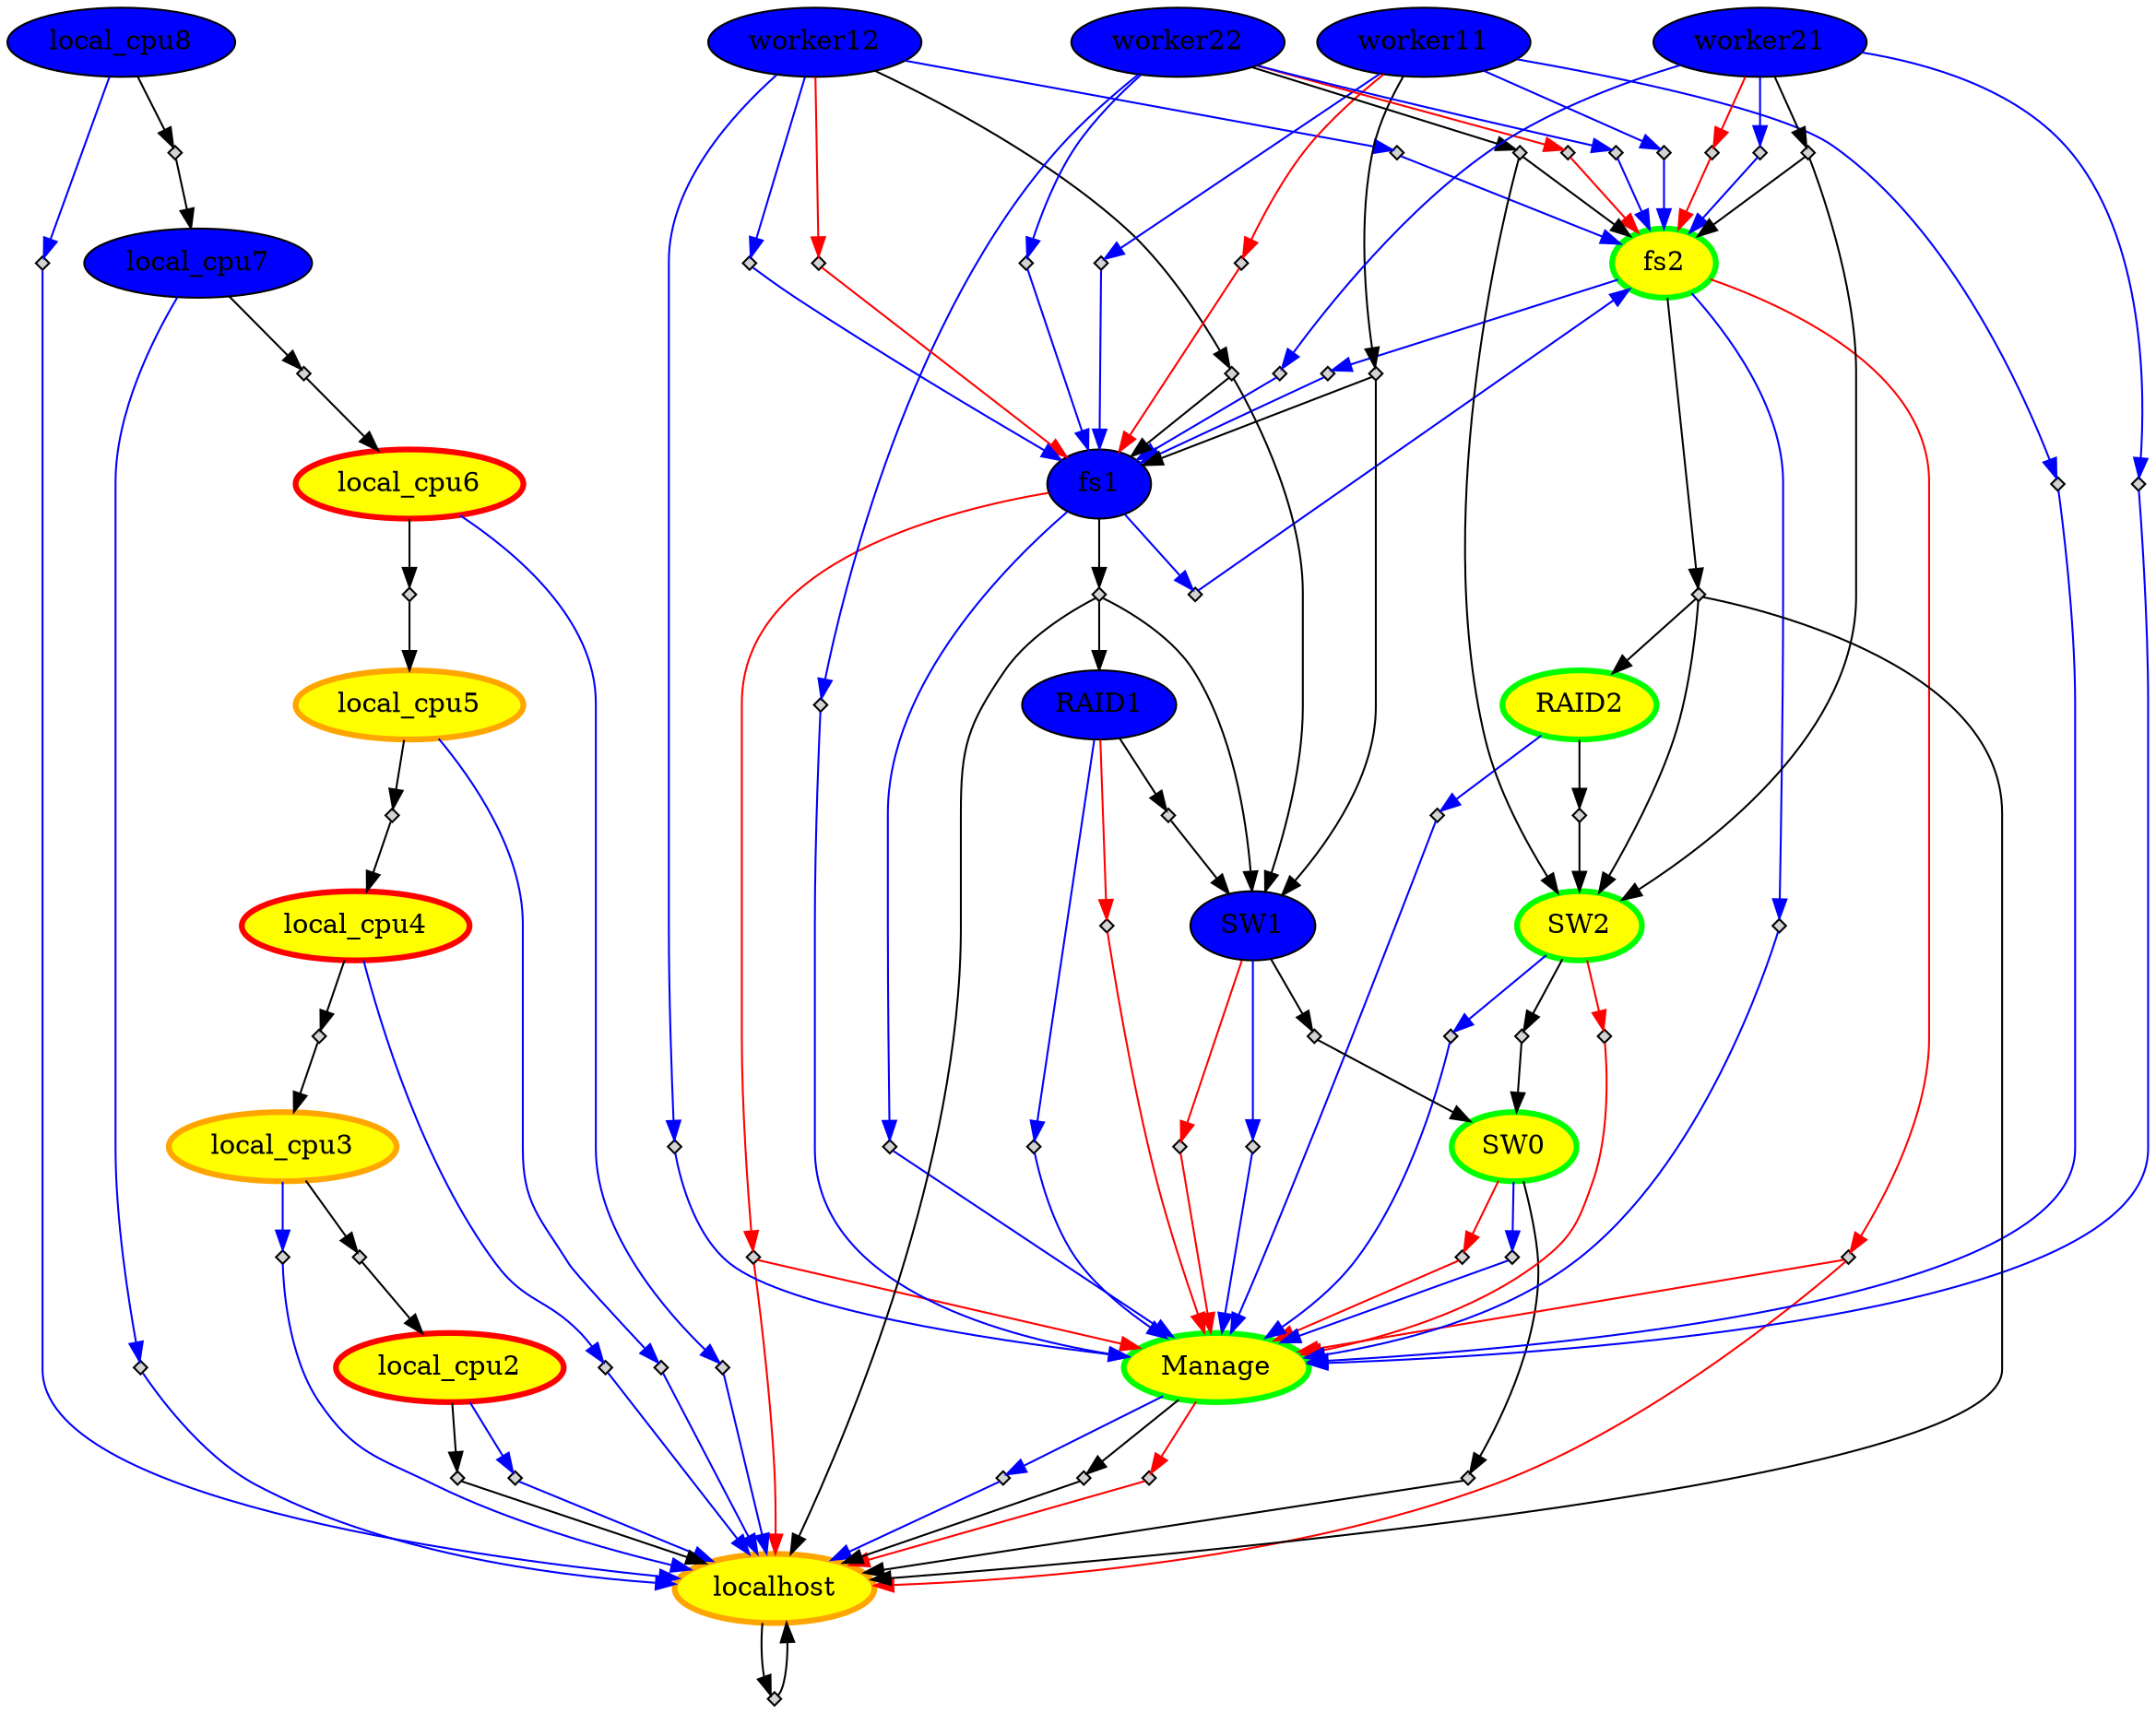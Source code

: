 digraph CN { 
"local_cpu8" [style="filled"	 color=black, fillcolor= blue] ;
"local_cpu4" [style="filled"	 color=red, penwidth=3, fillcolor= yellow] ;
"local_cpu5" [style="filled"	 color=orange, penwidth=3, fillcolor= yellow] ;
"local_cpu6" [style="filled"	 color=red, penwidth=3, fillcolor= yellow] ;
"local_cpu7" [style="filled"	 color=black, fillcolor= blue] ;
"local_cpu2" [style="filled"	 color=red, penwidth=3, fillcolor= yellow] ;
"local_cpu3" [style="filled"	 color=orange, penwidth=3, fillcolor= yellow] ;
"RAID1" [style="filled"	 color=black, fillcolor= blue] ;
"worker12" [style="filled"	 color=black, fillcolor= blue] ;
"Manage" [style="filled"	 color=green, penwidth=3, fillcolor= yellow] ;
"fs1" [style="filled"	 color=black, fillcolor= blue] ;
"fs2" [style="filled"	 color=green, penwidth=3, fillcolor= yellow] ;
"worker11" [style="filled"	 color=black, fillcolor= blue] ;
"worker22" [style="filled"	 color=black, fillcolor= blue] ;
"RAID2" [style="filled"	 color=green, penwidth=3, fillcolor= yellow] ;
"SW1" [style="filled"	 color=black, fillcolor= blue] ;
"SW0" [style="filled"	 color=green, penwidth=3, fillcolor= yellow] ;
"SW2" [style="filled"	 color=green, penwidth=3, fillcolor= yellow] ;
"worker21" [style="filled"	 color=black, fillcolor= blue] ;
"localhost" [style="filled"	 color=orange, penwidth=3, fillcolor= yellow] ;
"RAID1" -> "OR:ON:RAID10" [color=red];
"OR:ON:RAID10" [shape=diamond, style=filled, label="", height=.1, width=.1];
   "OR:ON:RAID10" -> "Manage" [color=red];
"Manage" -> "OR:ON:Manage0" [color=red];
"OR:ON:Manage0" [shape=diamond, style=filled, label="", height=.1, width=.1];
   "OR:ON:Manage0" -> "localhost" [color=red];
"fs1" -> "OR:ON:fs10" [color=red];
"OR:ON:fs10" [shape=diamond, style=filled, label="", height=.1, width=.1];
   "OR:ON:fs10" -> "localhost" [color=red];
"OR:ON:fs10" -> "Manage" [color=red];
"fs2" -> "OR:ON:fs20" [color=red];
"OR:ON:fs20" [shape=diamond, style=filled, label="", height=.1, width=.1];
   "OR:ON:fs20" -> "localhost" [color=red];
"OR:ON:fs20" -> "Manage" [color=red];
"worker11" -> "OR:ON:worker110" [color=red];
"OR:ON:worker110" [shape=diamond, style=filled, label="", height=.1, width=.1];
   "OR:ON:worker110" -> "fs1" [color=red];
"worker12" -> "OR:ON:worker120" [color=red];
"OR:ON:worker120" [shape=diamond, style=filled, label="", height=.1, width=.1];
   "OR:ON:worker120" -> "fs1" [color=red];
"SW1" -> "OR:ON:SW10" [color=red];
"OR:ON:SW10" [shape=diamond, style=filled, label="", height=.1, width=.1];
   "OR:ON:SW10" -> "Manage" [color=red];
"SW0" -> "OR:ON:SW00" [color=red];
"OR:ON:SW00" [shape=diamond, style=filled, label="", height=.1, width=.1];
   "OR:ON:SW00" -> "Manage" [color=red];
"SW2" -> "OR:ON:SW20" [color=red];
"OR:ON:SW20" [shape=diamond, style=filled, label="", height=.1, width=.1];
   "OR:ON:SW20" -> "Manage" [color=red];
"worker21" -> "OR:ON:worker210" [color=red];
"OR:ON:worker210" [shape=diamond, style=filled, label="", height=.1, width=.1];
   "OR:ON:worker210" -> "fs2" [color=red];
"worker22" -> "OR:ON:worker220" [color=red];
"OR:ON:worker220" [shape=diamond, style=filled, label="", height=.1, width=.1];
   "OR:ON:worker220" -> "fs2" [color=red];
"local_cpu8" -> "OR:OFF:local_cpu80" [color=blue];
"OR:OFF:local_cpu80" [shape=diamond, style=filled, label="", height=.1, width=.1];
   "OR:OFF:local_cpu80" -> "localhost" [color=blue] ;
"local_cpu4" -> "OR:OFF:local_cpu40" [color=blue];
"OR:OFF:local_cpu40" [shape=diamond, style=filled, label="", height=.1, width=.1];
   "OR:OFF:local_cpu40" -> "localhost" [color=blue] ;
"local_cpu5" -> "OR:OFF:local_cpu50" [color=blue];
"OR:OFF:local_cpu50" [shape=diamond, style=filled, label="", height=.1, width=.1];
   "OR:OFF:local_cpu50" -> "localhost" [color=blue] ;
"local_cpu6" -> "OR:OFF:local_cpu60" [color=blue];
"OR:OFF:local_cpu60" [shape=diamond, style=filled, label="", height=.1, width=.1];
   "OR:OFF:local_cpu60" -> "localhost" [color=blue] ;
"local_cpu7" -> "OR:OFF:local_cpu70" [color=blue];
"OR:OFF:local_cpu70" [shape=diamond, style=filled, label="", height=.1, width=.1];
   "OR:OFF:local_cpu70" -> "localhost" [color=blue] ;
"local_cpu2" -> "OR:OFF:local_cpu20" [color=blue];
"OR:OFF:local_cpu20" [shape=diamond, style=filled, label="", height=.1, width=.1];
   "OR:OFF:local_cpu20" -> "localhost" [color=blue] ;
"local_cpu3" -> "OR:OFF:local_cpu30" [color=blue];
"OR:OFF:local_cpu30" [shape=diamond, style=filled, label="", height=.1, width=.1];
   "OR:OFF:local_cpu30" -> "localhost" [color=blue] ;
"RAID1" -> "OR:OFF:RAID10" [color=blue];
"OR:OFF:RAID10" [shape=diamond, style=filled, label="", height=.1, width=.1];
   "OR:OFF:RAID10" -> "Manage" [color=blue] ;
"worker12" -> "OR:OFF:worker120" [color=blue];
"OR:OFF:worker120" [shape=diamond, style=filled, label="", height=.1, width=.1];
   "OR:OFF:worker120" -> "fs1" [color=blue] ;
"worker12" -> "OR:OFF:worker121" [color=blue];
"OR:OFF:worker121" [shape=diamond, style=filled, label="", height=.1, width=.1];
   "OR:OFF:worker121" -> "fs2" [color=blue] ;
"worker12" -> "OR:OFF:worker122" [color=blue];
"OR:OFF:worker122" [shape=diamond, style=filled, label="", height=.1, width=.1];
   "OR:OFF:worker122" -> "Manage" [color=blue] ;
"Manage" -> "OR:OFF:Manage0" [color=blue];
"OR:OFF:Manage0" [shape=diamond, style=filled, label="", height=.1, width=.1];
   "OR:OFF:Manage0" -> "localhost" [color=blue] ;
"fs1" -> "OR:OFF:fs10" [color=blue];
"OR:OFF:fs10" [shape=diamond, style=filled, label="", height=.1, width=.1];
   "OR:OFF:fs10" -> "fs2" [color=blue] ;
"fs1" -> "OR:OFF:fs11" [color=blue];
"OR:OFF:fs11" [shape=diamond, style=filled, label="", height=.1, width=.1];
   "OR:OFF:fs11" -> "Manage" [color=blue] ;
"fs2" -> "OR:OFF:fs20" [color=blue];
"OR:OFF:fs20" [shape=diamond, style=filled, label="", height=.1, width=.1];
   "OR:OFF:fs20" -> "fs1" [color=blue] ;
"fs2" -> "OR:OFF:fs21" [color=blue];
"OR:OFF:fs21" [shape=diamond, style=filled, label="", height=.1, width=.1];
   "OR:OFF:fs21" -> "Manage" [color=blue] ;
"worker11" -> "OR:OFF:worker110" [color=blue];
"OR:OFF:worker110" [shape=diamond, style=filled, label="", height=.1, width=.1];
   "OR:OFF:worker110" -> "fs1" [color=blue] ;
"worker11" -> "OR:OFF:worker111" [color=blue];
"OR:OFF:worker111" [shape=diamond, style=filled, label="", height=.1, width=.1];
   "OR:OFF:worker111" -> "fs2" [color=blue] ;
"worker11" -> "OR:OFF:worker112" [color=blue];
"OR:OFF:worker112" [shape=diamond, style=filled, label="", height=.1, width=.1];
   "OR:OFF:worker112" -> "Manage" [color=blue] ;
"RAID2" -> "OR:OFF:RAID20" [color=blue];
"OR:OFF:RAID20" [shape=diamond, style=filled, label="", height=.1, width=.1];
   "OR:OFF:RAID20" -> "Manage" [color=blue] ;
"SW1" -> "OR:OFF:SW10" [color=blue];
"OR:OFF:SW10" [shape=diamond, style=filled, label="", height=.1, width=.1];
   "OR:OFF:SW10" -> "Manage" [color=blue] ;
"SW0" -> "OR:OFF:SW00" [color=blue];
"OR:OFF:SW00" [shape=diamond, style=filled, label="", height=.1, width=.1];
   "OR:OFF:SW00" -> "Manage" [color=blue] ;
"SW2" -> "OR:OFF:SW20" [color=blue];
"OR:OFF:SW20" [shape=diamond, style=filled, label="", height=.1, width=.1];
   "OR:OFF:SW20" -> "Manage" [color=blue] ;
"worker21" -> "OR:OFF:worker210" [color=blue];
"OR:OFF:worker210" [shape=diamond, style=filled, label="", height=.1, width=.1];
   "OR:OFF:worker210" -> "fs1" [color=blue] ;
"worker21" -> "OR:OFF:worker211" [color=blue];
"OR:OFF:worker211" [shape=diamond, style=filled, label="", height=.1, width=.1];
   "OR:OFF:worker211" -> "fs2" [color=blue] ;
"worker21" -> "OR:OFF:worker212" [color=blue];
"OR:OFF:worker212" [shape=diamond, style=filled, label="", height=.1, width=.1];
   "OR:OFF:worker212" -> "Manage" [color=blue] ;
"worker22" -> "OR:OFF:worker220" [color=blue];
"OR:OFF:worker220" [shape=diamond, style=filled, label="", height=.1, width=.1];
   "OR:OFF:worker220" -> "fs1" [color=blue] ;
"worker22" -> "OR:OFF:worker221" [color=blue];
"OR:OFF:worker221" [shape=diamond, style=filled, label="", height=.1, width=.1];
   "OR:OFF:worker221" -> "fs2" [color=blue] ;
"worker22" -> "OR:OFF:worker222" [color=blue];
"OR:OFF:worker222" [shape=diamond, style=filled, label="", height=.1, width=.1];
   "OR:OFF:worker222" -> "Manage" [color=blue] ;
"local_cpu8" -> "OR:RUN:local_cpu80";
"OR:RUN:local_cpu80" [shape=diamond, style=filled, label="", height=.1, width=.1];
   "OR:RUN:local_cpu80" -> "local_cpu7";
"local_cpu4" -> "OR:RUN:local_cpu40";
"OR:RUN:local_cpu40" [shape=diamond, style=filled, label="", height=.1, width=.1];
   "OR:RUN:local_cpu40" -> "local_cpu3";
"local_cpu5" -> "OR:RUN:local_cpu50";
"OR:RUN:local_cpu50" [shape=diamond, style=filled, label="", height=.1, width=.1];
   "OR:RUN:local_cpu50" -> "local_cpu4";
"local_cpu6" -> "OR:RUN:local_cpu60";
"OR:RUN:local_cpu60" [shape=diamond, style=filled, label="", height=.1, width=.1];
   "OR:RUN:local_cpu60" -> "local_cpu5";
"local_cpu7" -> "OR:RUN:local_cpu70";
"OR:RUN:local_cpu70" [shape=diamond, style=filled, label="", height=.1, width=.1];
   "OR:RUN:local_cpu70" -> "local_cpu6";
"local_cpu2" -> "OR:RUN:local_cpu20";
"OR:RUN:local_cpu20" [shape=diamond, style=filled, label="", height=.1, width=.1];
   "OR:RUN:local_cpu20" -> "localhost";
"local_cpu3" -> "OR:RUN:local_cpu30";
"OR:RUN:local_cpu30" [shape=diamond, style=filled, label="", height=.1, width=.1];
   "OR:RUN:local_cpu30" -> "local_cpu2";
"RAID1" -> "OR:RUN:RAID10";
"OR:RUN:RAID10" [shape=diamond, style=filled, label="", height=.1, width=.1];
   "OR:RUN:RAID10" -> "SW1";
"worker12" -> "OR:RUN:worker120";
"OR:RUN:worker120" [shape=diamond, style=filled, label="", height=.1, width=.1];
   "OR:RUN:worker120" -> "fs1";
"OR:RUN:worker120" -> "SW1";
"Manage" -> "OR:RUN:Manage0";
"OR:RUN:Manage0" [shape=diamond, style=filled, label="", height=.1, width=.1];
   "OR:RUN:Manage0" -> "localhost";
"fs1" -> "OR:RUN:fs10";
"OR:RUN:fs10" [shape=diamond, style=filled, label="", height=.1, width=.1];
   "OR:RUN:fs10" -> "localhost";
"OR:RUN:fs10" -> "RAID1";
"OR:RUN:fs10" -> "SW1";
"fs2" -> "OR:RUN:fs20";
"OR:RUN:fs20" [shape=diamond, style=filled, label="", height=.1, width=.1];
   "OR:RUN:fs20" -> "localhost";
"OR:RUN:fs20" -> "RAID2";
"OR:RUN:fs20" -> "SW2";
"worker11" -> "OR:RUN:worker110";
"OR:RUN:worker110" [shape=diamond, style=filled, label="", height=.1, width=.1];
   "OR:RUN:worker110" -> "fs1";
"OR:RUN:worker110" -> "SW1";
"worker22" -> "OR:RUN:worker220";
"OR:RUN:worker220" [shape=diamond, style=filled, label="", height=.1, width=.1];
   "OR:RUN:worker220" -> "fs2";
"OR:RUN:worker220" -> "SW2";
"RAID2" -> "OR:RUN:RAID20";
"OR:RUN:RAID20" [shape=diamond, style=filled, label="", height=.1, width=.1];
   "OR:RUN:RAID20" -> "SW2";
"SW1" -> "OR:RUN:SW10";
"OR:RUN:SW10" [shape=diamond, style=filled, label="", height=.1, width=.1];
   "OR:RUN:SW10" -> "SW0";
"SW0" -> "OR:RUN:SW00";
"OR:RUN:SW00" [shape=diamond, style=filled, label="", height=.1, width=.1];
   "OR:RUN:SW00" -> "localhost";
"SW2" -> "OR:RUN:SW20";
"OR:RUN:SW20" [shape=diamond, style=filled, label="", height=.1, width=.1];
   "OR:RUN:SW20" -> "SW0";
"worker21" -> "OR:RUN:worker210";
"OR:RUN:worker210" [shape=diamond, style=filled, label="", height=.1, width=.1];
   "OR:RUN:worker210" -> "fs2";
"OR:RUN:worker210" -> "SW2";
"localhost" -> "OR:RUN:localhost0";
"OR:RUN:localhost0" [shape=diamond, style=filled, label="", height=.1, width=.1];
   "OR:RUN:localhost0" -> "localhost";
}
